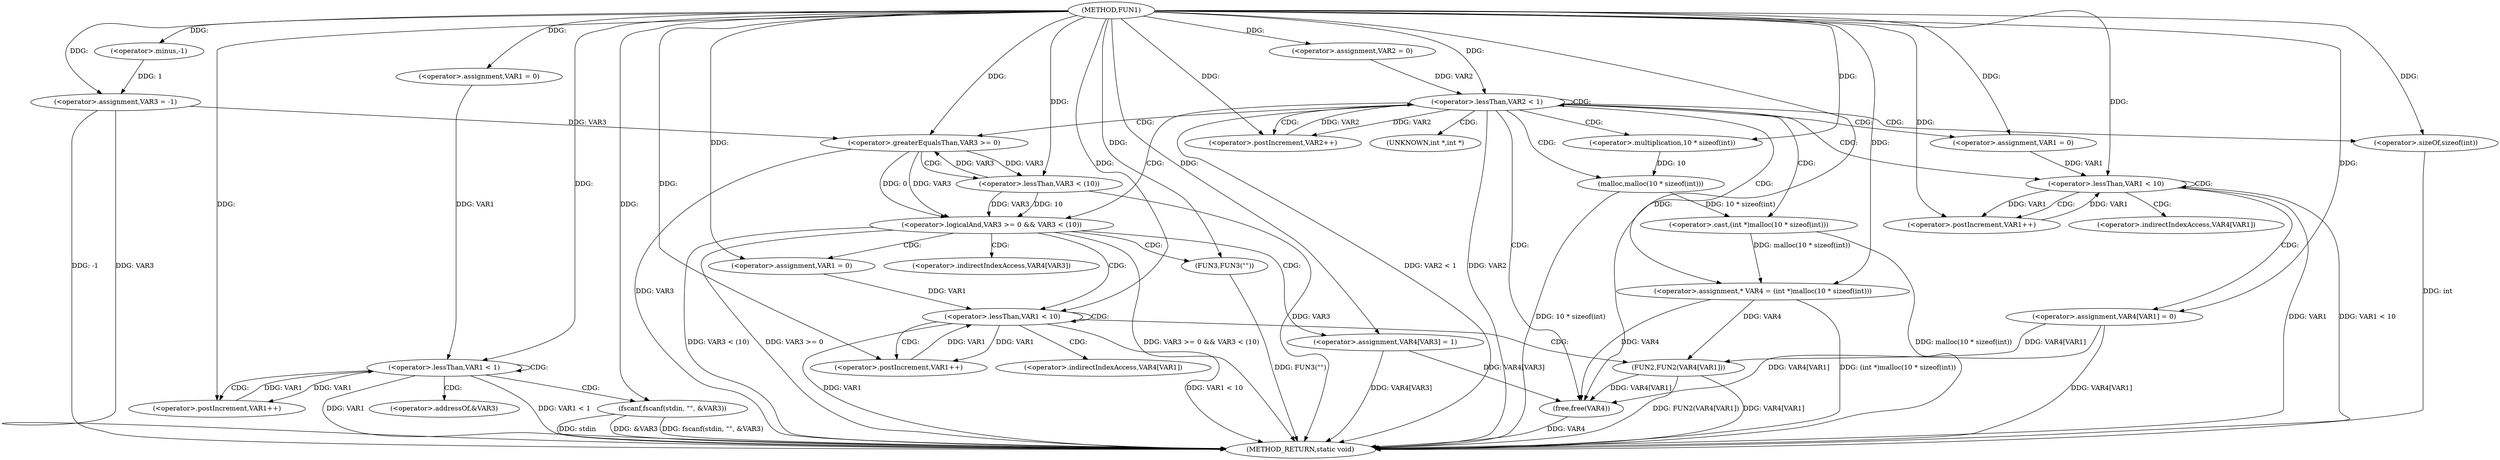 digraph FUN1 {  
"1000100" [label = "(METHOD,FUN1)" ]
"1000195" [label = "(METHOD_RETURN,static void)" ]
"1000105" [label = "(<operator>.assignment,VAR3 = -1)" ]
"1000107" [label = "(<operator>.minus,-1)" ]
"1000110" [label = "(<operator>.assignment,VAR1 = 0)" ]
"1000113" [label = "(<operator>.lessThan,VAR1 < 1)" ]
"1000116" [label = "(<operator>.postIncrement,VAR1++)" ]
"1000119" [label = "(fscanf,fscanf(stdin, \"\", &VAR3))" ]
"1000125" [label = "(<operator>.assignment,VAR2 = 0)" ]
"1000128" [label = "(<operator>.lessThan,VAR2 < 1)" ]
"1000131" [label = "(<operator>.postIncrement,VAR2++)" ]
"1000137" [label = "(<operator>.assignment,* VAR4 = (int *)malloc(10 * sizeof(int)))" ]
"1000139" [label = "(<operator>.cast,(int *)malloc(10 * sizeof(int)))" ]
"1000141" [label = "(malloc,malloc(10 * sizeof(int)))" ]
"1000142" [label = "(<operator>.multiplication,10 * sizeof(int))" ]
"1000144" [label = "(<operator>.sizeOf,sizeof(int))" ]
"1000147" [label = "(<operator>.assignment,VAR1 = 0)" ]
"1000150" [label = "(<operator>.lessThan,VAR1 < 10)" ]
"1000153" [label = "(<operator>.postIncrement,VAR1++)" ]
"1000156" [label = "(<operator>.assignment,VAR4[VAR1] = 0)" ]
"1000162" [label = "(<operator>.logicalAnd,VAR3 >= 0 && VAR3 < (10))" ]
"1000163" [label = "(<operator>.greaterEqualsThan,VAR3 >= 0)" ]
"1000166" [label = "(<operator>.lessThan,VAR3 < (10))" ]
"1000170" [label = "(<operator>.assignment,VAR4[VAR3] = 1)" ]
"1000176" [label = "(<operator>.assignment,VAR1 = 0)" ]
"1000179" [label = "(<operator>.lessThan,VAR1 < 10)" ]
"1000182" [label = "(<operator>.postIncrement,VAR1++)" ]
"1000185" [label = "(FUN2,FUN2(VAR4[VAR1]))" ]
"1000191" [label = "(FUN3,FUN3(\"\"))" ]
"1000193" [label = "(free,free(VAR4))" ]
"1000122" [label = "(<operator>.addressOf,&VAR3)" ]
"1000140" [label = "(UNKNOWN,int *,int *)" ]
"1000157" [label = "(<operator>.indirectIndexAccess,VAR4[VAR1])" ]
"1000171" [label = "(<operator>.indirectIndexAccess,VAR4[VAR3])" ]
"1000186" [label = "(<operator>.indirectIndexAccess,VAR4[VAR1])" ]
  "1000141" -> "1000195"  [ label = "DDG: 10 * sizeof(int)"] 
  "1000185" -> "1000195"  [ label = "DDG: FUN2(VAR4[VAR1])"] 
  "1000156" -> "1000195"  [ label = "DDG: VAR4[VAR1]"] 
  "1000179" -> "1000195"  [ label = "DDG: VAR1 < 10"] 
  "1000113" -> "1000195"  [ label = "DDG: VAR1"] 
  "1000162" -> "1000195"  [ label = "DDG: VAR3 < (10)"] 
  "1000119" -> "1000195"  [ label = "DDG: fscanf(stdin, \"\", &VAR3)"] 
  "1000163" -> "1000195"  [ label = "DDG: VAR3"] 
  "1000185" -> "1000195"  [ label = "DDG: VAR4[VAR1]"] 
  "1000193" -> "1000195"  [ label = "DDG: VAR4"] 
  "1000105" -> "1000195"  [ label = "DDG: -1"] 
  "1000150" -> "1000195"  [ label = "DDG: VAR1"] 
  "1000139" -> "1000195"  [ label = "DDG: malloc(10 * sizeof(int))"] 
  "1000137" -> "1000195"  [ label = "DDG: (int *)malloc(10 * sizeof(int))"] 
  "1000128" -> "1000195"  [ label = "DDG: VAR2"] 
  "1000166" -> "1000195"  [ label = "DDG: VAR3"] 
  "1000191" -> "1000195"  [ label = "DDG: FUN3(\"\")"] 
  "1000179" -> "1000195"  [ label = "DDG: VAR1"] 
  "1000113" -> "1000195"  [ label = "DDG: VAR1 < 1"] 
  "1000119" -> "1000195"  [ label = "DDG: stdin"] 
  "1000119" -> "1000195"  [ label = "DDG: &VAR3"] 
  "1000144" -> "1000195"  [ label = "DDG: int"] 
  "1000170" -> "1000195"  [ label = "DDG: VAR4[VAR3]"] 
  "1000150" -> "1000195"  [ label = "DDG: VAR1 < 10"] 
  "1000128" -> "1000195"  [ label = "DDG: VAR2 < 1"] 
  "1000162" -> "1000195"  [ label = "DDG: VAR3 >= 0"] 
  "1000162" -> "1000195"  [ label = "DDG: VAR3 >= 0 && VAR3 < (10)"] 
  "1000105" -> "1000195"  [ label = "DDG: VAR3"] 
  "1000107" -> "1000105"  [ label = "DDG: 1"] 
  "1000100" -> "1000105"  [ label = "DDG: "] 
  "1000100" -> "1000107"  [ label = "DDG: "] 
  "1000100" -> "1000110"  [ label = "DDG: "] 
  "1000116" -> "1000113"  [ label = "DDG: VAR1"] 
  "1000110" -> "1000113"  [ label = "DDG: VAR1"] 
  "1000100" -> "1000113"  [ label = "DDG: "] 
  "1000113" -> "1000116"  [ label = "DDG: VAR1"] 
  "1000100" -> "1000116"  [ label = "DDG: "] 
  "1000100" -> "1000119"  [ label = "DDG: "] 
  "1000100" -> "1000125"  [ label = "DDG: "] 
  "1000125" -> "1000128"  [ label = "DDG: VAR2"] 
  "1000131" -> "1000128"  [ label = "DDG: VAR2"] 
  "1000100" -> "1000128"  [ label = "DDG: "] 
  "1000128" -> "1000131"  [ label = "DDG: VAR2"] 
  "1000100" -> "1000131"  [ label = "DDG: "] 
  "1000139" -> "1000137"  [ label = "DDG: malloc(10 * sizeof(int))"] 
  "1000100" -> "1000137"  [ label = "DDG: "] 
  "1000141" -> "1000139"  [ label = "DDG: 10 * sizeof(int)"] 
  "1000142" -> "1000141"  [ label = "DDG: 10"] 
  "1000100" -> "1000142"  [ label = "DDG: "] 
  "1000100" -> "1000144"  [ label = "DDG: "] 
  "1000100" -> "1000147"  [ label = "DDG: "] 
  "1000147" -> "1000150"  [ label = "DDG: VAR1"] 
  "1000153" -> "1000150"  [ label = "DDG: VAR1"] 
  "1000100" -> "1000150"  [ label = "DDG: "] 
  "1000150" -> "1000153"  [ label = "DDG: VAR1"] 
  "1000100" -> "1000153"  [ label = "DDG: "] 
  "1000100" -> "1000156"  [ label = "DDG: "] 
  "1000163" -> "1000162"  [ label = "DDG: VAR3"] 
  "1000163" -> "1000162"  [ label = "DDG: 0"] 
  "1000166" -> "1000163"  [ label = "DDG: VAR3"] 
  "1000105" -> "1000163"  [ label = "DDG: VAR3"] 
  "1000100" -> "1000163"  [ label = "DDG: "] 
  "1000166" -> "1000162"  [ label = "DDG: VAR3"] 
  "1000166" -> "1000162"  [ label = "DDG: 10"] 
  "1000163" -> "1000166"  [ label = "DDG: VAR3"] 
  "1000100" -> "1000166"  [ label = "DDG: "] 
  "1000100" -> "1000170"  [ label = "DDG: "] 
  "1000100" -> "1000176"  [ label = "DDG: "] 
  "1000176" -> "1000179"  [ label = "DDG: VAR1"] 
  "1000182" -> "1000179"  [ label = "DDG: VAR1"] 
  "1000100" -> "1000179"  [ label = "DDG: "] 
  "1000179" -> "1000182"  [ label = "DDG: VAR1"] 
  "1000100" -> "1000182"  [ label = "DDG: "] 
  "1000156" -> "1000185"  [ label = "DDG: VAR4[VAR1]"] 
  "1000137" -> "1000185"  [ label = "DDG: VAR4"] 
  "1000100" -> "1000191"  [ label = "DDG: "] 
  "1000185" -> "1000193"  [ label = "DDG: VAR4[VAR1]"] 
  "1000156" -> "1000193"  [ label = "DDG: VAR4[VAR1]"] 
  "1000170" -> "1000193"  [ label = "DDG: VAR4[VAR3]"] 
  "1000137" -> "1000193"  [ label = "DDG: VAR4"] 
  "1000100" -> "1000193"  [ label = "DDG: "] 
  "1000113" -> "1000119"  [ label = "CDG: "] 
  "1000113" -> "1000122"  [ label = "CDG: "] 
  "1000113" -> "1000116"  [ label = "CDG: "] 
  "1000113" -> "1000113"  [ label = "CDG: "] 
  "1000128" -> "1000142"  [ label = "CDG: "] 
  "1000128" -> "1000128"  [ label = "CDG: "] 
  "1000128" -> "1000141"  [ label = "CDG: "] 
  "1000128" -> "1000150"  [ label = "CDG: "] 
  "1000128" -> "1000139"  [ label = "CDG: "] 
  "1000128" -> "1000144"  [ label = "CDG: "] 
  "1000128" -> "1000163"  [ label = "CDG: "] 
  "1000128" -> "1000131"  [ label = "CDG: "] 
  "1000128" -> "1000137"  [ label = "CDG: "] 
  "1000128" -> "1000147"  [ label = "CDG: "] 
  "1000128" -> "1000193"  [ label = "CDG: "] 
  "1000128" -> "1000162"  [ label = "CDG: "] 
  "1000128" -> "1000140"  [ label = "CDG: "] 
  "1000150" -> "1000153"  [ label = "CDG: "] 
  "1000150" -> "1000156"  [ label = "CDG: "] 
  "1000150" -> "1000150"  [ label = "CDG: "] 
  "1000150" -> "1000157"  [ label = "CDG: "] 
  "1000162" -> "1000191"  [ label = "CDG: "] 
  "1000162" -> "1000170"  [ label = "CDG: "] 
  "1000162" -> "1000171"  [ label = "CDG: "] 
  "1000162" -> "1000179"  [ label = "CDG: "] 
  "1000162" -> "1000176"  [ label = "CDG: "] 
  "1000163" -> "1000166"  [ label = "CDG: "] 
  "1000179" -> "1000182"  [ label = "CDG: "] 
  "1000179" -> "1000186"  [ label = "CDG: "] 
  "1000179" -> "1000179"  [ label = "CDG: "] 
  "1000179" -> "1000185"  [ label = "CDG: "] 
}
